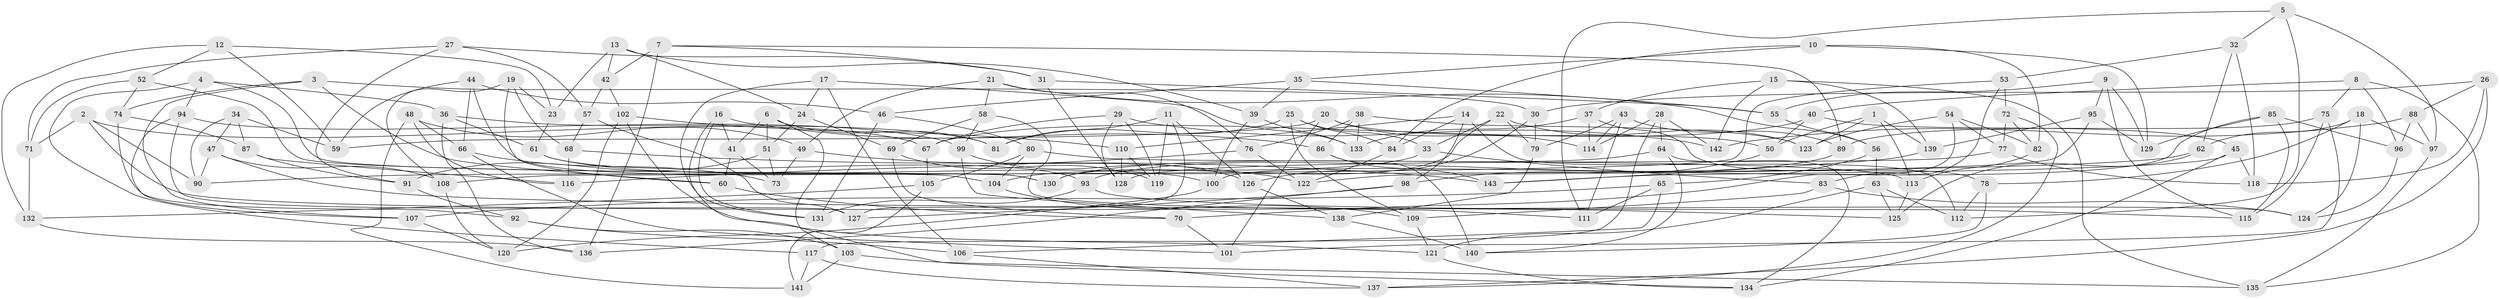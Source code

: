 // coarse degree distribution, {6: 0.3275862068965517, 4: 0.13793103448275862, 5: 0.1206896551724138, 9: 0.034482758620689655, 3: 0.05172413793103448, 10: 0.017241379310344827, 7: 0.1724137931034483, 8: 0.13793103448275862}
// Generated by graph-tools (version 1.1) at 2025/38/03/04/25 23:38:14]
// undirected, 143 vertices, 286 edges
graph export_dot {
  node [color=gray90,style=filled];
  1;
  2;
  3;
  4;
  5;
  6;
  7;
  8;
  9;
  10;
  11;
  12;
  13;
  14;
  15;
  16;
  17;
  18;
  19;
  20;
  21;
  22;
  23;
  24;
  25;
  26;
  27;
  28;
  29;
  30;
  31;
  32;
  33;
  34;
  35;
  36;
  37;
  38;
  39;
  40;
  41;
  42;
  43;
  44;
  45;
  46;
  47;
  48;
  49;
  50;
  51;
  52;
  53;
  54;
  55;
  56;
  57;
  58;
  59;
  60;
  61;
  62;
  63;
  64;
  65;
  66;
  67;
  68;
  69;
  70;
  71;
  72;
  73;
  74;
  75;
  76;
  77;
  78;
  79;
  80;
  81;
  82;
  83;
  84;
  85;
  86;
  87;
  88;
  89;
  90;
  91;
  92;
  93;
  94;
  95;
  96;
  97;
  98;
  99;
  100;
  101;
  102;
  103;
  104;
  105;
  106;
  107;
  108;
  109;
  110;
  111;
  112;
  113;
  114;
  115;
  116;
  117;
  118;
  119;
  120;
  121;
  122;
  123;
  124;
  125;
  126;
  127;
  128;
  129;
  130;
  131;
  132;
  133;
  134;
  135;
  136;
  137;
  138;
  139;
  140;
  141;
  142;
  143;
  1 -- 123;
  1 -- 139;
  1 -- 113;
  1 -- 50;
  2 -- 90;
  2 -- 67;
  2 -- 124;
  2 -- 71;
  3 -- 60;
  3 -- 30;
  3 -- 107;
  3 -- 74;
  4 -- 117;
  4 -- 94;
  4 -- 36;
  4 -- 130;
  5 -- 97;
  5 -- 32;
  5 -- 111;
  5 -- 112;
  6 -- 81;
  6 -- 103;
  6 -- 51;
  6 -- 41;
  7 -- 89;
  7 -- 31;
  7 -- 136;
  7 -- 42;
  8 -- 135;
  8 -- 40;
  8 -- 96;
  8 -- 75;
  9 -- 95;
  9 -- 55;
  9 -- 129;
  9 -- 115;
  10 -- 82;
  10 -- 84;
  10 -- 35;
  10 -- 129;
  11 -- 127;
  11 -- 126;
  11 -- 119;
  11 -- 81;
  12 -- 59;
  12 -- 52;
  12 -- 23;
  12 -- 132;
  13 -- 42;
  13 -- 24;
  13 -- 39;
  13 -- 23;
  14 -- 84;
  14 -- 112;
  14 -- 110;
  14 -- 98;
  15 -- 37;
  15 -- 142;
  15 -- 139;
  15 -- 135;
  16 -- 134;
  16 -- 41;
  16 -- 86;
  16 -- 131;
  17 -- 106;
  17 -- 131;
  17 -- 133;
  17 -- 24;
  18 -- 62;
  18 -- 97;
  18 -- 124;
  18 -- 78;
  19 -- 60;
  19 -- 23;
  19 -- 108;
  19 -- 68;
  20 -- 101;
  20 -- 114;
  20 -- 50;
  20 -- 59;
  21 -- 76;
  21 -- 49;
  21 -- 58;
  21 -- 56;
  22 -- 79;
  22 -- 33;
  22 -- 130;
  22 -- 123;
  23 -- 61;
  24 -- 69;
  24 -- 51;
  25 -- 109;
  25 -- 81;
  25 -- 33;
  25 -- 84;
  26 -- 118;
  26 -- 137;
  26 -- 30;
  26 -- 88;
  27 -- 31;
  27 -- 71;
  27 -- 91;
  27 -- 57;
  28 -- 114;
  28 -- 117;
  28 -- 64;
  28 -- 142;
  29 -- 128;
  29 -- 142;
  29 -- 67;
  29 -- 119;
  30 -- 79;
  30 -- 126;
  31 -- 55;
  31 -- 128;
  32 -- 53;
  32 -- 118;
  32 -- 62;
  33 -- 83;
  33 -- 104;
  34 -- 59;
  34 -- 47;
  34 -- 87;
  34 -- 90;
  35 -- 46;
  35 -- 39;
  35 -- 55;
  36 -- 61;
  36 -- 81;
  36 -- 136;
  37 -- 114;
  37 -- 133;
  37 -- 78;
  38 -- 123;
  38 -- 133;
  38 -- 76;
  38 -- 86;
  39 -- 133;
  39 -- 100;
  40 -- 45;
  40 -- 67;
  40 -- 50;
  41 -- 60;
  41 -- 73;
  42 -- 57;
  42 -- 102;
  43 -- 79;
  43 -- 114;
  43 -- 111;
  43 -- 89;
  44 -- 66;
  44 -- 46;
  44 -- 59;
  44 -- 130;
  45 -- 134;
  45 -- 143;
  45 -- 118;
  46 -- 131;
  46 -- 80;
  47 -- 108;
  47 -- 90;
  47 -- 125;
  48 -- 116;
  48 -- 49;
  48 -- 66;
  48 -- 141;
  49 -- 122;
  49 -- 73;
  50 -- 98;
  51 -- 91;
  51 -- 73;
  52 -- 74;
  52 -- 104;
  52 -- 71;
  53 -- 72;
  53 -- 83;
  53 -- 108;
  54 -- 77;
  54 -- 82;
  54 -- 70;
  54 -- 123;
  55 -- 56;
  56 -- 65;
  56 -- 63;
  57 -- 68;
  57 -- 127;
  58 -- 111;
  58 -- 69;
  58 -- 99;
  60 -- 70;
  61 -- 100;
  61 -- 93;
  62 -- 90;
  62 -- 125;
  63 -- 125;
  63 -- 112;
  63 -- 121;
  64 -- 140;
  64 -- 130;
  64 -- 134;
  65 -- 111;
  65 -- 107;
  65 -- 106;
  66 -- 101;
  66 -- 73;
  67 -- 105;
  68 -- 116;
  68 -- 143;
  69 -- 70;
  69 -- 119;
  70 -- 101;
  71 -- 132;
  72 -- 137;
  72 -- 82;
  72 -- 77;
  74 -- 92;
  74 -- 87;
  75 -- 115;
  75 -- 89;
  75 -- 101;
  76 -- 116;
  76 -- 122;
  77 -- 128;
  77 -- 118;
  78 -- 112;
  78 -- 140;
  79 -- 138;
  80 -- 104;
  80 -- 105;
  80 -- 113;
  82 -- 113;
  83 -- 109;
  83 -- 124;
  84 -- 122;
  85 -- 129;
  85 -- 100;
  85 -- 115;
  85 -- 96;
  86 -- 140;
  86 -- 143;
  87 -- 91;
  87 -- 116;
  88 -- 97;
  88 -- 142;
  88 -- 96;
  89 -- 93;
  91 -- 92;
  92 -- 103;
  92 -- 106;
  93 -- 115;
  93 -- 131;
  94 -- 127;
  94 -- 107;
  94 -- 99;
  95 -- 122;
  95 -- 139;
  95 -- 129;
  96 -- 124;
  97 -- 135;
  98 -- 127;
  98 -- 136;
  99 -- 138;
  99 -- 126;
  100 -- 120;
  102 -- 110;
  102 -- 121;
  102 -- 120;
  103 -- 141;
  103 -- 135;
  104 -- 109;
  105 -- 141;
  105 -- 132;
  106 -- 137;
  107 -- 120;
  108 -- 120;
  109 -- 121;
  110 -- 128;
  110 -- 119;
  113 -- 125;
  117 -- 137;
  117 -- 141;
  121 -- 134;
  126 -- 138;
  132 -- 136;
  138 -- 140;
  139 -- 143;
}
